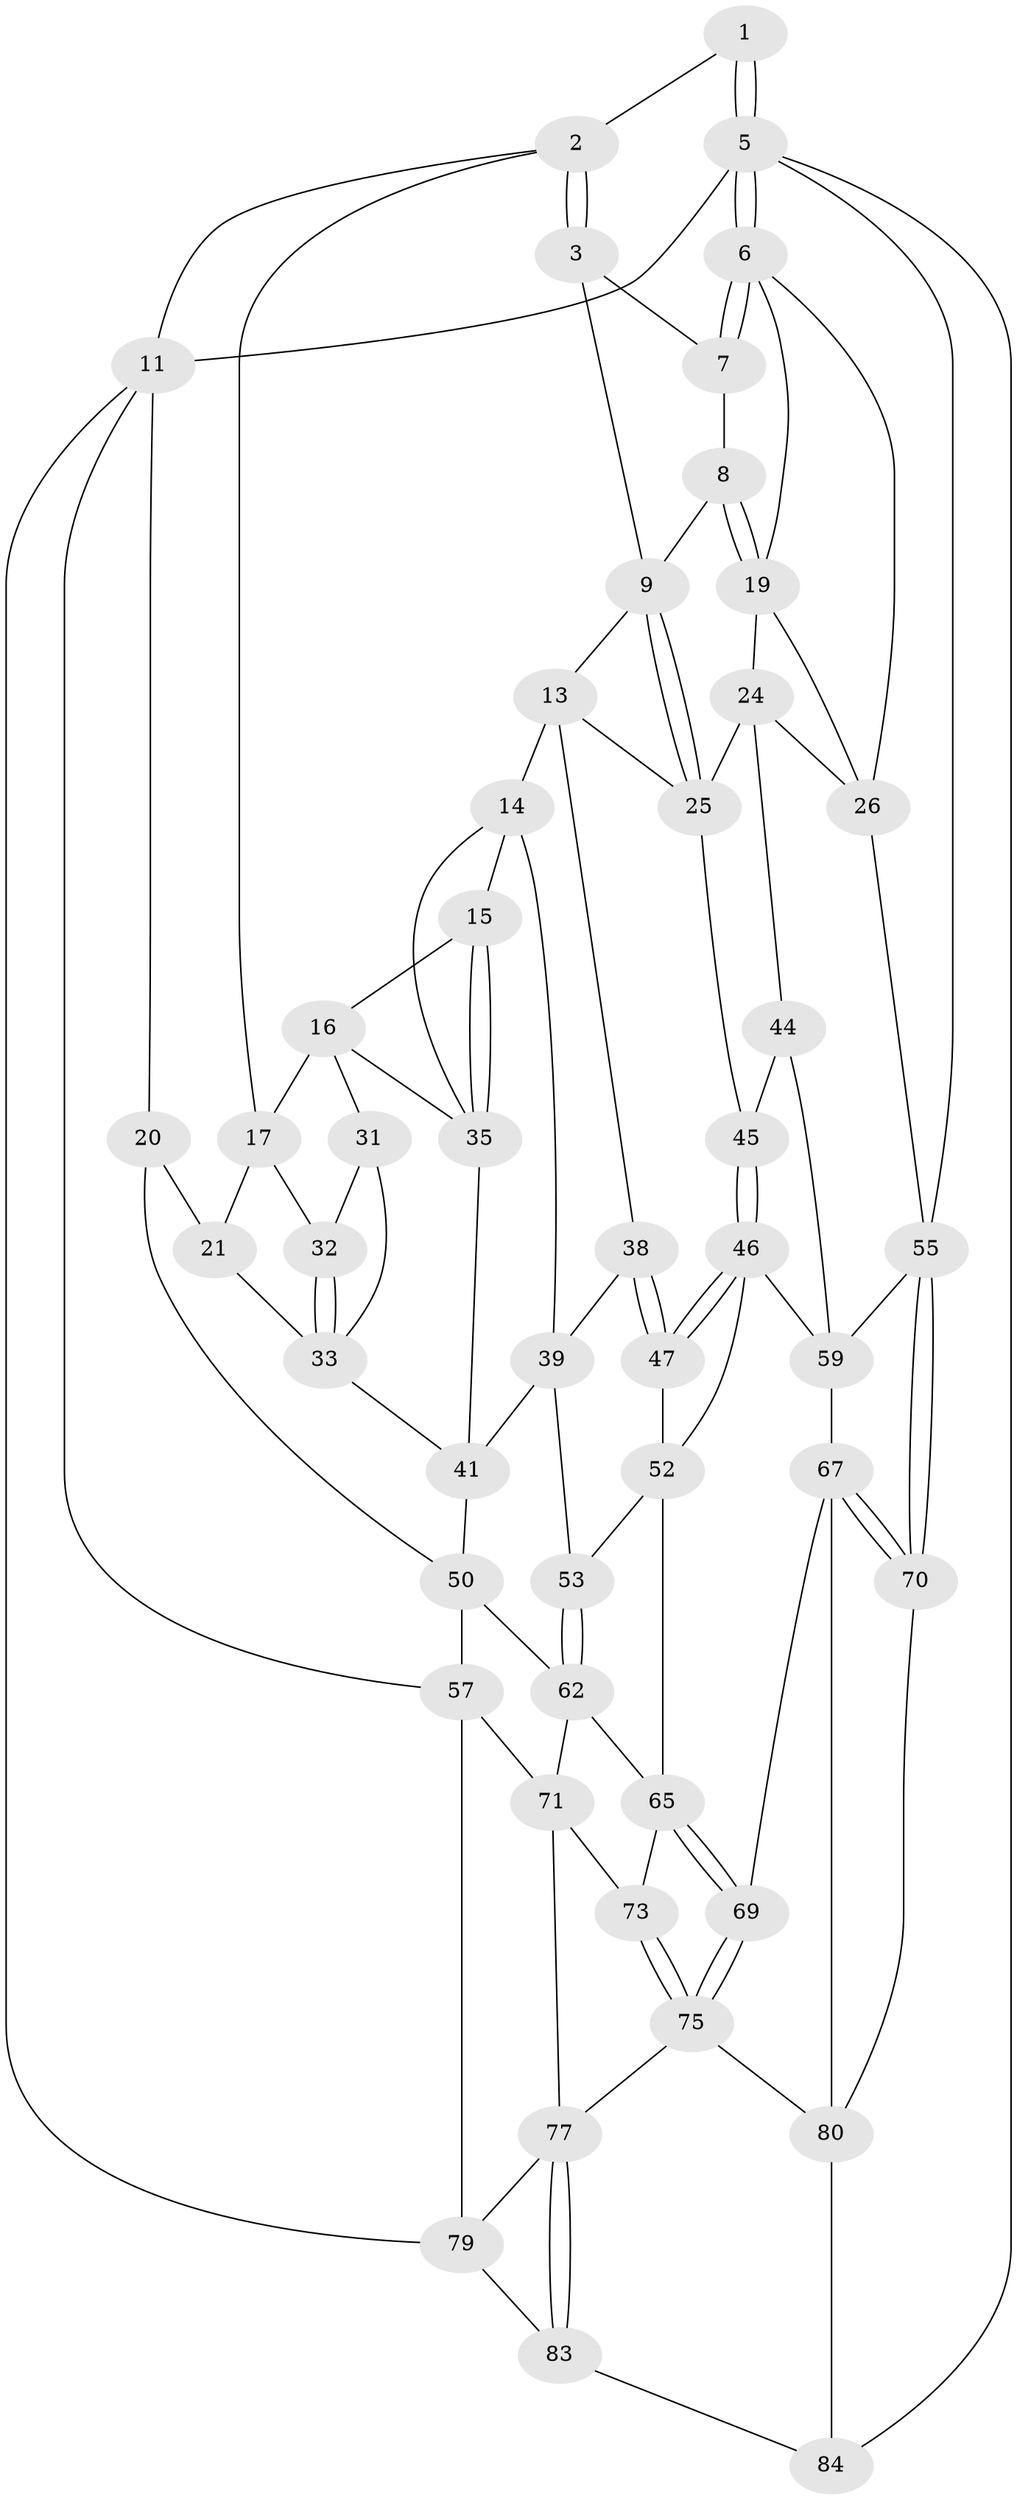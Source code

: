 // original degree distribution, {3: 0.023809523809523808, 4: 0.25, 6: 0.2261904761904762, 5: 0.5}
// Generated by graph-tools (version 1.1) at 2025/11/02/27/25 16:11:57]
// undirected, 50 vertices, 109 edges
graph export_dot {
graph [start="1"]
  node [color=gray90,style=filled];
  1 [pos="+0.8894044423349947+0"];
  2 [pos="+0.34736622781577436+0",super="+12"];
  3 [pos="+0.5053919198715205+0.061732501352676966",super="+4"];
  5 [pos="+1+0",super="+54"];
  6 [pos="+1+0.17701088647735252",super="+18"];
  7 [pos="+0.8054817414510438+0.08957688211897112"];
  8 [pos="+0.7987157664681896+0.10891376592054479"];
  9 [pos="+0.7060555628860506+0.17922134349825283",super="+10"];
  11 [pos="+0+0",super="+58"];
  13 [pos="+0.5101426702746974+0.25409644709478496",super="+29"];
  14 [pos="+0.46157752535252833+0.28115334242487505",super="+36"];
  15 [pos="+0.41010688296745446+0.27675049278066544"];
  16 [pos="+0.3122613626061897+0.22650130098077476",super="+30"];
  17 [pos="+0.25288552593753927+0.08306862650736367",super="+22"];
  19 [pos="+0.859310963866346+0.21110592187355695",super="+23"];
  20 [pos="+0+0",super="+48"];
  21 [pos="+0.06629842889567528+0.22189094788416072",super="+34"];
  24 [pos="+0.7418116384398016+0.31992512574643583",super="+43"];
  25 [pos="+0.7301219506814438+0.31718590970163063",super="+28"];
  26 [pos="+1+0.31982785263755914",super="+27"];
  31 [pos="+0.260779714289563+0.3329256793054713"];
  32 [pos="+0.16818429480652605+0.27977569744981023"];
  33 [pos="+0.0722216854747002+0.39722789365351535",super="+40"];
  35 [pos="+0.29905227597936507+0.3794105626613708",super="+37"];
  38 [pos="+0.5564924595051425+0.45288600970195414"];
  39 [pos="+0.4607199375805621+0.4394213679437053",super="+49"];
  41 [pos="+0.30356321753214305+0.40731934289857846",super="+42"];
  44 [pos="+0.8927274652180928+0.44417644109690485"];
  45 [pos="+0.7067907570367072+0.46707336373070646"];
  46 [pos="+0.6576071331547576+0.5920353380391514",super="+61"];
  47 [pos="+0.5710499938591331+0.5092146045296694"];
  50 [pos="+0.19643618073208702+0.6164065556931817",super="+51"];
  52 [pos="+0.42780236226176876+0.5865584172211805",super="+64"];
  53 [pos="+0.3820636226736025+0.5849517382206548"];
  55 [pos="+1+1",super="+56"];
  57 [pos="+0+0.7020136060724625",super="+72"];
  59 [pos="+0.8696852366497912+0.6449856916278908",super="+60"];
  62 [pos="+0.2892724219858087+0.6791347397090517",super="+63"];
  65 [pos="+0.5918021826581082+0.7567034858561499",super="+66"];
  67 [pos="+0.869834619802373+0.6675958328953152",super="+68"];
  69 [pos="+0.5983734133680907+0.8175299779172606"];
  70 [pos="+0.913102536211959+0.8589080926697472"];
  71 [pos="+0.2409489507598396+0.7192965929239248",super="+74"];
  73 [pos="+0.4634673811428491+0.8352864658887148"];
  75 [pos="+0.5630637309908572+0.862751888922564",super="+76"];
  77 [pos="+0.47700461487728824+1",super="+78"];
  79 [pos="+0.21643929325060077+0.8010898201386761",super="+81"];
  80 [pos="+0.7805632229989503+0.9100862707938677",super="+82"];
  83 [pos="+0.46873746719248527+1"];
  84 [pos="+0.7707413423372488+1"];
  1 -- 2;
  1 -- 5;
  1 -- 5;
  2 -- 3;
  2 -- 3;
  2 -- 17;
  2 -- 11;
  3 -- 7;
  3 -- 9;
  5 -- 6;
  5 -- 6;
  5 -- 11 [weight=2];
  5 -- 84;
  5 -- 55;
  6 -- 7;
  6 -- 7;
  6 -- 26;
  6 -- 19;
  7 -- 8;
  8 -- 9;
  8 -- 19;
  8 -- 19;
  9 -- 25;
  9 -- 25;
  9 -- 13;
  11 -- 20;
  11 -- 57;
  11 -- 79;
  13 -- 14;
  13 -- 38;
  13 -- 25;
  14 -- 15;
  14 -- 39;
  14 -- 35;
  15 -- 16;
  15 -- 35;
  15 -- 35;
  16 -- 17;
  16 -- 35;
  16 -- 31;
  17 -- 32;
  17 -- 21;
  19 -- 24;
  19 -- 26;
  20 -- 21 [weight=2];
  20 -- 50;
  21 -- 33;
  24 -- 25;
  24 -- 44;
  24 -- 26;
  25 -- 45;
  26 -- 55;
  31 -- 32;
  31 -- 33;
  32 -- 33;
  32 -- 33;
  33 -- 41;
  35 -- 41;
  38 -- 39;
  38 -- 47;
  38 -- 47;
  39 -- 41;
  39 -- 53;
  41 -- 50;
  44 -- 45;
  44 -- 59;
  45 -- 46;
  45 -- 46;
  46 -- 47;
  46 -- 47;
  46 -- 59;
  46 -- 52;
  47 -- 52;
  50 -- 62;
  50 -- 57;
  52 -- 53;
  52 -- 65;
  53 -- 62;
  53 -- 62;
  55 -- 70;
  55 -- 70;
  55 -- 59;
  57 -- 79;
  57 -- 71;
  59 -- 67;
  62 -- 71;
  62 -- 65;
  65 -- 69;
  65 -- 69;
  65 -- 73;
  67 -- 70;
  67 -- 70;
  67 -- 80;
  67 -- 69;
  69 -- 75;
  69 -- 75;
  70 -- 80;
  71 -- 73;
  71 -- 77;
  73 -- 75;
  73 -- 75;
  75 -- 80;
  75 -- 77;
  77 -- 83;
  77 -- 83;
  77 -- 79;
  79 -- 83;
  80 -- 84;
  83 -- 84;
}
